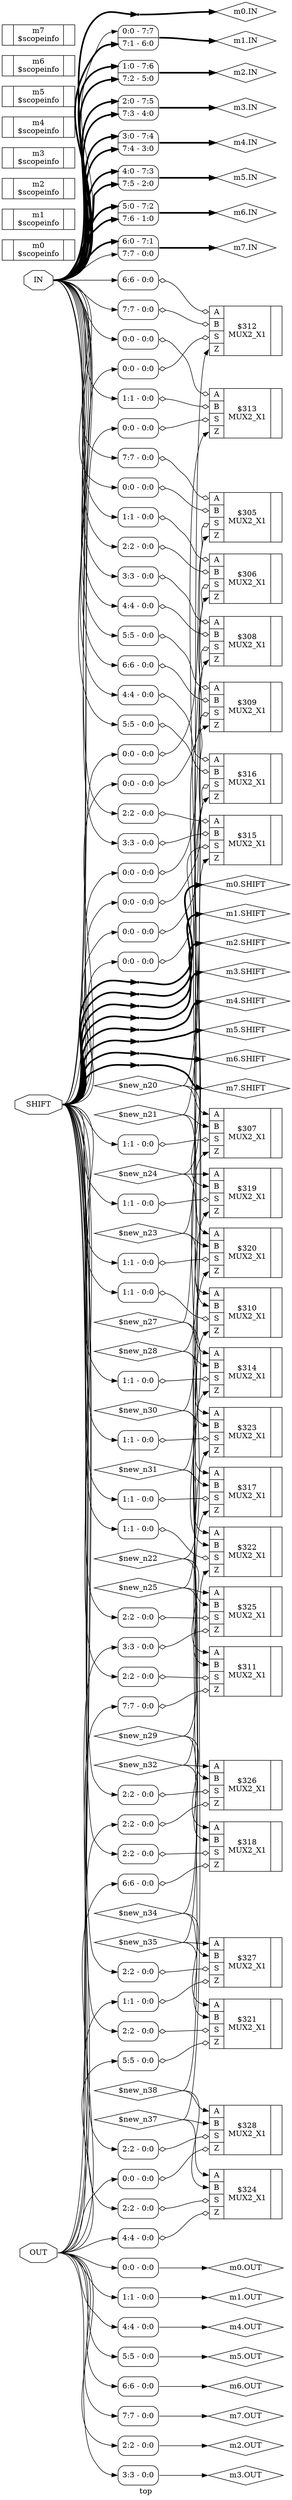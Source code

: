 digraph "top" {
label="top";
rankdir="LR";
remincross=true;
n17 [ shape=octagon, label="IN", color="black", fontcolor="black"];
n18 [ shape=octagon, label="OUT", color="black", fontcolor="black"];
n19 [ shape=octagon, label="SHIFT", color="black", fontcolor="black"];
n20 [ shape=diamond, label="m0.IN", color="black", fontcolor="black"];
n21 [ shape=diamond, label="m0.OUT", color="black", fontcolor="black"];
n22 [ shape=diamond, label="m0.SHIFT", color="black", fontcolor="black"];
n23 [ shape=diamond, label="m1.IN", color="black", fontcolor="black"];
n24 [ shape=diamond, label="m1.OUT", color="black", fontcolor="black"];
n25 [ shape=diamond, label="m1.SHIFT", color="black", fontcolor="black"];
n26 [ shape=diamond, label="m2.IN", color="black", fontcolor="black"];
n27 [ shape=diamond, label="m2.OUT", color="black", fontcolor="black"];
n28 [ shape=diamond, label="m2.SHIFT", color="black", fontcolor="black"];
n29 [ shape=diamond, label="m3.IN", color="black", fontcolor="black"];
n30 [ shape=diamond, label="m3.OUT", color="black", fontcolor="black"];
n31 [ shape=diamond, label="m3.SHIFT", color="black", fontcolor="black"];
n32 [ shape=diamond, label="m4.IN", color="black", fontcolor="black"];
n33 [ shape=diamond, label="m4.OUT", color="black", fontcolor="black"];
n34 [ shape=diamond, label="m4.SHIFT", color="black", fontcolor="black"];
n35 [ shape=diamond, label="m5.IN", color="black", fontcolor="black"];
n36 [ shape=diamond, label="m5.OUT", color="black", fontcolor="black"];
n37 [ shape=diamond, label="m5.SHIFT", color="black", fontcolor="black"];
n38 [ shape=diamond, label="m6.IN", color="black", fontcolor="black"];
n39 [ shape=diamond, label="m6.OUT", color="black", fontcolor="black"];
n40 [ shape=diamond, label="m6.SHIFT", color="black", fontcolor="black"];
n41 [ shape=diamond, label="m7.IN", color="black", fontcolor="black"];
n42 [ shape=diamond, label="m7.OUT", color="black", fontcolor="black"];
n43 [ shape=diamond, label="m7.SHIFT", color="black", fontcolor="black"];
c48 [ shape=record, label="{{<p44> A|<p45> B|<p46> S|<p47> Z}|$305\nMUX2_X1|{}}",  ];
x0 [ shape=record, style=rounded, label="<s0> 7:7 - 0:0 ", color="black", fontcolor="black" ];
x0:e -> c48:p44:w [arrowhead=odiamond, arrowtail=odiamond, dir=both, color="black", fontcolor="black", label=""];
x1 [ shape=record, style=rounded, label="<s0> 0:0 - 0:0 ", color="black", fontcolor="black" ];
x1:e -> c48:p45:w [arrowhead=odiamond, arrowtail=odiamond, dir=both, color="black", fontcolor="black", label=""];
x2 [ shape=record, style=rounded, label="<s0> 0:0 - 0:0 ", color="black", fontcolor="black" ];
x2:e -> c48:p46:w [arrowhead=odiamond, arrowtail=odiamond, dir=both, color="black", fontcolor="black", label=""];
c49 [ shape=record, label="{{<p44> A|<p45> B|<p46> S|<p47> Z}|$306\nMUX2_X1|{}}",  ];
x3 [ shape=record, style=rounded, label="<s0> 1:1 - 0:0 ", color="black", fontcolor="black" ];
x3:e -> c49:p44:w [arrowhead=odiamond, arrowtail=odiamond, dir=both, color="black", fontcolor="black", label=""];
x4 [ shape=record, style=rounded, label="<s0> 2:2 - 0:0 ", color="black", fontcolor="black" ];
x4:e -> c49:p45:w [arrowhead=odiamond, arrowtail=odiamond, dir=both, color="black", fontcolor="black", label=""];
x5 [ shape=record, style=rounded, label="<s0> 0:0 - 0:0 ", color="black", fontcolor="black" ];
x5:e -> c49:p46:w [arrowhead=odiamond, arrowtail=odiamond, dir=both, color="black", fontcolor="black", label=""];
c50 [ shape=record, label="{{<p44> A|<p45> B|<p46> S|<p47> Z}|$307\nMUX2_X1|{}}",  ];
x6 [ shape=record, style=rounded, label="<s0> 1:1 - 0:0 ", color="black", fontcolor="black" ];
x6:e -> c50:p46:w [arrowhead=odiamond, arrowtail=odiamond, dir=both, color="black", fontcolor="black", label=""];
c51 [ shape=record, label="{{<p44> A|<p45> B|<p46> S|<p47> Z}|$308\nMUX2_X1|{}}",  ];
x7 [ shape=record, style=rounded, label="<s0> 3:3 - 0:0 ", color="black", fontcolor="black" ];
x7:e -> c51:p44:w [arrowhead=odiamond, arrowtail=odiamond, dir=both, color="black", fontcolor="black", label=""];
x8 [ shape=record, style=rounded, label="<s0> 4:4 - 0:0 ", color="black", fontcolor="black" ];
x8:e -> c51:p45:w [arrowhead=odiamond, arrowtail=odiamond, dir=both, color="black", fontcolor="black", label=""];
x9 [ shape=record, style=rounded, label="<s0> 0:0 - 0:0 ", color="black", fontcolor="black" ];
x9:e -> c51:p46:w [arrowhead=odiamond, arrowtail=odiamond, dir=both, color="black", fontcolor="black", label=""];
c52 [ shape=record, label="{{<p44> A|<p45> B|<p46> S|<p47> Z}|$309\nMUX2_X1|{}}",  ];
x10 [ shape=record, style=rounded, label="<s0> 5:5 - 0:0 ", color="black", fontcolor="black" ];
x10:e -> c52:p44:w [arrowhead=odiamond, arrowtail=odiamond, dir=both, color="black", fontcolor="black", label=""];
x11 [ shape=record, style=rounded, label="<s0> 6:6 - 0:0 ", color="black", fontcolor="black" ];
x11:e -> c52:p45:w [arrowhead=odiamond, arrowtail=odiamond, dir=both, color="black", fontcolor="black", label=""];
x12 [ shape=record, style=rounded, label="<s0> 0:0 - 0:0 ", color="black", fontcolor="black" ];
x12:e -> c52:p46:w [arrowhead=odiamond, arrowtail=odiamond, dir=both, color="black", fontcolor="black", label=""];
c53 [ shape=record, label="{{<p44> A|<p45> B|<p46> S|<p47> Z}|$310\nMUX2_X1|{}}",  ];
x13 [ shape=record, style=rounded, label="<s0> 1:1 - 0:0 ", color="black", fontcolor="black" ];
x13:e -> c53:p46:w [arrowhead=odiamond, arrowtail=odiamond, dir=both, color="black", fontcolor="black", label=""];
c54 [ shape=record, label="{{<p44> A|<p45> B|<p46> S|<p47> Z}|$311\nMUX2_X1|{}}",  ];
x14 [ shape=record, style=rounded, label="<s0> 2:2 - 0:0 ", color="black", fontcolor="black" ];
x14:e -> c54:p46:w [arrowhead=odiamond, arrowtail=odiamond, dir=both, color="black", fontcolor="black", label=""];
x15 [ shape=record, style=rounded, label="<s0> 7:7 - 0:0 ", color="black", fontcolor="black" ];
x15:e -> c54:p47:w [arrowhead=odiamond, arrowtail=odiamond, dir=both, color="black", fontcolor="black", label=""];
c55 [ shape=record, label="{{<p44> A|<p45> B|<p46> S|<p47> Z}|$312\nMUX2_X1|{}}",  ];
x16 [ shape=record, style=rounded, label="<s0> 6:6 - 0:0 ", color="black", fontcolor="black" ];
x16:e -> c55:p44:w [arrowhead=odiamond, arrowtail=odiamond, dir=both, color="black", fontcolor="black", label=""];
x17 [ shape=record, style=rounded, label="<s0> 7:7 - 0:0 ", color="black", fontcolor="black" ];
x17:e -> c55:p45:w [arrowhead=odiamond, arrowtail=odiamond, dir=both, color="black", fontcolor="black", label=""];
x18 [ shape=record, style=rounded, label="<s0> 0:0 - 0:0 ", color="black", fontcolor="black" ];
x18:e -> c55:p46:w [arrowhead=odiamond, arrowtail=odiamond, dir=both, color="black", fontcolor="black", label=""];
c56 [ shape=record, label="{{<p44> A|<p45> B|<p46> S|<p47> Z}|$313\nMUX2_X1|{}}",  ];
x19 [ shape=record, style=rounded, label="<s0> 0:0 - 0:0 ", color="black", fontcolor="black" ];
x19:e -> c56:p44:w [arrowhead=odiamond, arrowtail=odiamond, dir=both, color="black", fontcolor="black", label=""];
x20 [ shape=record, style=rounded, label="<s0> 1:1 - 0:0 ", color="black", fontcolor="black" ];
x20:e -> c56:p45:w [arrowhead=odiamond, arrowtail=odiamond, dir=both, color="black", fontcolor="black", label=""];
x21 [ shape=record, style=rounded, label="<s0> 0:0 - 0:0 ", color="black", fontcolor="black" ];
x21:e -> c56:p46:w [arrowhead=odiamond, arrowtail=odiamond, dir=both, color="black", fontcolor="black", label=""];
c57 [ shape=record, label="{{<p44> A|<p45> B|<p46> S|<p47> Z}|$314\nMUX2_X1|{}}",  ];
x22 [ shape=record, style=rounded, label="<s0> 1:1 - 0:0 ", color="black", fontcolor="black" ];
x22:e -> c57:p46:w [arrowhead=odiamond, arrowtail=odiamond, dir=both, color="black", fontcolor="black", label=""];
c58 [ shape=record, label="{{<p44> A|<p45> B|<p46> S|<p47> Z}|$315\nMUX2_X1|{}}",  ];
x23 [ shape=record, style=rounded, label="<s0> 2:2 - 0:0 ", color="black", fontcolor="black" ];
x23:e -> c58:p44:w [arrowhead=odiamond, arrowtail=odiamond, dir=both, color="black", fontcolor="black", label=""];
x24 [ shape=record, style=rounded, label="<s0> 3:3 - 0:0 ", color="black", fontcolor="black" ];
x24:e -> c58:p45:w [arrowhead=odiamond, arrowtail=odiamond, dir=both, color="black", fontcolor="black", label=""];
x25 [ shape=record, style=rounded, label="<s0> 0:0 - 0:0 ", color="black", fontcolor="black" ];
x25:e -> c58:p46:w [arrowhead=odiamond, arrowtail=odiamond, dir=both, color="black", fontcolor="black", label=""];
c59 [ shape=record, label="{{<p44> A|<p45> B|<p46> S|<p47> Z}|$316\nMUX2_X1|{}}",  ];
x26 [ shape=record, style=rounded, label="<s0> 4:4 - 0:0 ", color="black", fontcolor="black" ];
x26:e -> c59:p44:w [arrowhead=odiamond, arrowtail=odiamond, dir=both, color="black", fontcolor="black", label=""];
x27 [ shape=record, style=rounded, label="<s0> 5:5 - 0:0 ", color="black", fontcolor="black" ];
x27:e -> c59:p45:w [arrowhead=odiamond, arrowtail=odiamond, dir=both, color="black", fontcolor="black", label=""];
x28 [ shape=record, style=rounded, label="<s0> 0:0 - 0:0 ", color="black", fontcolor="black" ];
x28:e -> c59:p46:w [arrowhead=odiamond, arrowtail=odiamond, dir=both, color="black", fontcolor="black", label=""];
c60 [ shape=record, label="{{<p44> A|<p45> B|<p46> S|<p47> Z}|$317\nMUX2_X1|{}}",  ];
x29 [ shape=record, style=rounded, label="<s0> 1:1 - 0:0 ", color="black", fontcolor="black" ];
x29:e -> c60:p46:w [arrowhead=odiamond, arrowtail=odiamond, dir=both, color="black", fontcolor="black", label=""];
c61 [ shape=record, label="{{<p44> A|<p45> B|<p46> S|<p47> Z}|$318\nMUX2_X1|{}}",  ];
x30 [ shape=record, style=rounded, label="<s0> 2:2 - 0:0 ", color="black", fontcolor="black" ];
x30:e -> c61:p46:w [arrowhead=odiamond, arrowtail=odiamond, dir=both, color="black", fontcolor="black", label=""];
x31 [ shape=record, style=rounded, label="<s0> 6:6 - 0:0 ", color="black", fontcolor="black" ];
x31:e -> c61:p47:w [arrowhead=odiamond, arrowtail=odiamond, dir=both, color="black", fontcolor="black", label=""];
c62 [ shape=record, label="{{<p44> A|<p45> B|<p46> S|<p47> Z}|$319\nMUX2_X1|{}}",  ];
x32 [ shape=record, style=rounded, label="<s0> 1:1 - 0:0 ", color="black", fontcolor="black" ];
x32:e -> c62:p46:w [arrowhead=odiamond, arrowtail=odiamond, dir=both, color="black", fontcolor="black", label=""];
c63 [ shape=record, label="{{<p44> A|<p45> B|<p46> S|<p47> Z}|$320\nMUX2_X1|{}}",  ];
x33 [ shape=record, style=rounded, label="<s0> 1:1 - 0:0 ", color="black", fontcolor="black" ];
x33:e -> c63:p46:w [arrowhead=odiamond, arrowtail=odiamond, dir=both, color="black", fontcolor="black", label=""];
c64 [ shape=record, label="{{<p44> A|<p45> B|<p46> S|<p47> Z}|$321\nMUX2_X1|{}}",  ];
x34 [ shape=record, style=rounded, label="<s0> 2:2 - 0:0 ", color="black", fontcolor="black" ];
x34:e -> c64:p46:w [arrowhead=odiamond, arrowtail=odiamond, dir=both, color="black", fontcolor="black", label=""];
x35 [ shape=record, style=rounded, label="<s0> 5:5 - 0:0 ", color="black", fontcolor="black" ];
x35:e -> c64:p47:w [arrowhead=odiamond, arrowtail=odiamond, dir=both, color="black", fontcolor="black", label=""];
c65 [ shape=record, label="{{<p44> A|<p45> B|<p46> S|<p47> Z}|$322\nMUX2_X1|{}}",  ];
x36 [ shape=record, style=rounded, label="<s0> 1:1 - 0:0 ", color="black", fontcolor="black" ];
x36:e -> c65:p46:w [arrowhead=odiamond, arrowtail=odiamond, dir=both, color="black", fontcolor="black", label=""];
c66 [ shape=record, label="{{<p44> A|<p45> B|<p46> S|<p47> Z}|$323\nMUX2_X1|{}}",  ];
x37 [ shape=record, style=rounded, label="<s0> 1:1 - 0:0 ", color="black", fontcolor="black" ];
x37:e -> c66:p46:w [arrowhead=odiamond, arrowtail=odiamond, dir=both, color="black", fontcolor="black", label=""];
c67 [ shape=record, label="{{<p44> A|<p45> B|<p46> S|<p47> Z}|$324\nMUX2_X1|{}}",  ];
x38 [ shape=record, style=rounded, label="<s0> 2:2 - 0:0 ", color="black", fontcolor="black" ];
x38:e -> c67:p46:w [arrowhead=odiamond, arrowtail=odiamond, dir=both, color="black", fontcolor="black", label=""];
x39 [ shape=record, style=rounded, label="<s0> 4:4 - 0:0 ", color="black", fontcolor="black" ];
x39:e -> c67:p47:w [arrowhead=odiamond, arrowtail=odiamond, dir=both, color="black", fontcolor="black", label=""];
c68 [ shape=record, label="{{<p44> A|<p45> B|<p46> S|<p47> Z}|$325\nMUX2_X1|{}}",  ];
x40 [ shape=record, style=rounded, label="<s0> 2:2 - 0:0 ", color="black", fontcolor="black" ];
x40:e -> c68:p46:w [arrowhead=odiamond, arrowtail=odiamond, dir=both, color="black", fontcolor="black", label=""];
x41 [ shape=record, style=rounded, label="<s0> 3:3 - 0:0 ", color="black", fontcolor="black" ];
x41:e -> c68:p47:w [arrowhead=odiamond, arrowtail=odiamond, dir=both, color="black", fontcolor="black", label=""];
c69 [ shape=record, label="{{<p44> A|<p45> B|<p46> S|<p47> Z}|$326\nMUX2_X1|{}}",  ];
x42 [ shape=record, style=rounded, label="<s0> 2:2 - 0:0 ", color="black", fontcolor="black" ];
x42:e -> c69:p46:w [arrowhead=odiamond, arrowtail=odiamond, dir=both, color="black", fontcolor="black", label=""];
x43 [ shape=record, style=rounded, label="<s0> 2:2 - 0:0 ", color="black", fontcolor="black" ];
x43:e -> c69:p47:w [arrowhead=odiamond, arrowtail=odiamond, dir=both, color="black", fontcolor="black", label=""];
c70 [ shape=record, label="{{<p44> A|<p45> B|<p46> S|<p47> Z}|$327\nMUX2_X1|{}}",  ];
x44 [ shape=record, style=rounded, label="<s0> 2:2 - 0:0 ", color="black", fontcolor="black" ];
x44:e -> c70:p46:w [arrowhead=odiamond, arrowtail=odiamond, dir=both, color="black", fontcolor="black", label=""];
x45 [ shape=record, style=rounded, label="<s0> 1:1 - 0:0 ", color="black", fontcolor="black" ];
x45:e -> c70:p47:w [arrowhead=odiamond, arrowtail=odiamond, dir=both, color="black", fontcolor="black", label=""];
c71 [ shape=record, label="{{<p44> A|<p45> B|<p46> S|<p47> Z}|$328\nMUX2_X1|{}}",  ];
x46 [ shape=record, style=rounded, label="<s0> 2:2 - 0:0 ", color="black", fontcolor="black" ];
x46:e -> c71:p46:w [arrowhead=odiamond, arrowtail=odiamond, dir=both, color="black", fontcolor="black", label=""];
x47 [ shape=record, style=rounded, label="<s0> 0:0 - 0:0 ", color="black", fontcolor="black" ];
x47:e -> c71:p47:w [arrowhead=odiamond, arrowtail=odiamond, dir=both, color="black", fontcolor="black", label=""];
c72 [ shape=record, label="{{}|m0\n$scopeinfo|{}}",  ];
c73 [ shape=record, label="{{}|m1\n$scopeinfo|{}}",  ];
c74 [ shape=record, label="{{}|m2\n$scopeinfo|{}}",  ];
c75 [ shape=record, label="{{}|m3\n$scopeinfo|{}}",  ];
c76 [ shape=record, label="{{}|m4\n$scopeinfo|{}}",  ];
c77 [ shape=record, label="{{}|m5\n$scopeinfo|{}}",  ];
c78 [ shape=record, label="{{}|m6\n$scopeinfo|{}}",  ];
c79 [ shape=record, label="{{}|m7\n$scopeinfo|{}}",  ];
x48 [shape=point, ];
x49 [ shape=record, style=rounded, label="<s0> 0:0 - 0:0 ", color="black", fontcolor="black" ];
x50 [shape=point, ];
x51 [ shape=record, style=rounded, label="<s1> 0:0 - 7:7 |<s0> 7:1 - 6:0 ", color="black", fontcolor="black" ];
x52 [ shape=record, style=rounded, label="<s0> 1:1 - 0:0 ", color="black", fontcolor="black" ];
x53 [shape=point, ];
x54 [ shape=record, style=rounded, label="<s1> 1:0 - 7:6 |<s0> 7:2 - 5:0 ", color="black", fontcolor="black" ];
x55 [ shape=record, style=rounded, label="<s0> 2:2 - 0:0 ", color="black", fontcolor="black" ];
x56 [shape=point, ];
x57 [ shape=record, style=rounded, label="<s1> 2:0 - 7:5 |<s0> 7:3 - 4:0 ", color="black", fontcolor="black" ];
x58 [ shape=record, style=rounded, label="<s0> 3:3 - 0:0 ", color="black", fontcolor="black" ];
x59 [shape=point, ];
x60 [ shape=record, style=rounded, label="<s1> 3:0 - 7:4 |<s0> 7:4 - 3:0 ", color="black", fontcolor="black" ];
x61 [ shape=record, style=rounded, label="<s0> 4:4 - 0:0 ", color="black", fontcolor="black" ];
x62 [shape=point, ];
x63 [ shape=record, style=rounded, label="<s1> 4:0 - 7:3 |<s0> 7:5 - 2:0 ", color="black", fontcolor="black" ];
x64 [ shape=record, style=rounded, label="<s0> 5:5 - 0:0 ", color="black", fontcolor="black" ];
x65 [shape=point, ];
x66 [ shape=record, style=rounded, label="<s1> 5:0 - 7:2 |<s0> 7:6 - 1:0 ", color="black", fontcolor="black" ];
x67 [ shape=record, style=rounded, label="<s0> 6:6 - 0:0 ", color="black", fontcolor="black" ];
x68 [shape=point, ];
x69 [ shape=record, style=rounded, label="<s1> 6:0 - 7:1 |<s0> 7:7 - 0:0 ", color="black", fontcolor="black" ];
x70 [ shape=record, style=rounded, label="<s0> 7:7 - 0:0 ", color="black", fontcolor="black" ];
x71 [shape=point, ];
n1 [ shape=diamond, label="$new_n20" ];
n1:e -> c48:p47:w [color="black", fontcolor="black", label=""];
n1:e -> c50:p44:w [color="black", fontcolor="black", label=""];
n1:e -> c62:p45:w [color="black", fontcolor="black", label=""];
n10 [ shape=diamond, label="$new_n30" ];
n10:e -> c58:p47:w [color="black", fontcolor="black", label=""];
n10:e -> c60:p44:w [color="black", fontcolor="black", label=""];
n10:e -> c66:p45:w [color="black", fontcolor="black", label=""];
n11 [ shape=diamond, label="$new_n31" ];
n11:e -> c59:p47:w [color="black", fontcolor="black", label=""];
n11:e -> c60:p45:w [color="black", fontcolor="black", label=""];
n11:e -> c65:p44:w [color="black", fontcolor="black", label=""];
n12 [ shape=diamond, label="$new_n32" ];
n12:e -> c60:p47:w [color="black", fontcolor="black", label=""];
n12:e -> c61:p45:w [color="black", fontcolor="black", label=""];
n12:e -> c69:p44:w [color="black", fontcolor="black", label=""];
n13 [ shape=diamond, label="$new_n34" ];
n13:e -> c62:p47:w [color="black", fontcolor="black", label=""];
n13:e -> c64:p44:w [color="black", fontcolor="black", label=""];
n13:e -> c70:p45:w [color="black", fontcolor="black", label=""];
n14 [ shape=diamond, label="$new_n35" ];
n14:e -> c63:p47:w [color="black", fontcolor="black", label=""];
n14:e -> c64:p45:w [color="black", fontcolor="black", label=""];
n14:e -> c70:p44:w [color="black", fontcolor="black", label=""];
n15 [ shape=diamond, label="$new_n37" ];
n15:e -> c65:p47:w [color="black", fontcolor="black", label=""];
n15:e -> c67:p44:w [color="black", fontcolor="black", label=""];
n15:e -> c71:p45:w [color="black", fontcolor="black", label=""];
n16 [ shape=diamond, label="$new_n38" ];
n16:e -> c66:p47:w [color="black", fontcolor="black", label=""];
n16:e -> c67:p45:w [color="black", fontcolor="black", label=""];
n16:e -> c71:p44:w [color="black", fontcolor="black", label=""];
n17:e -> x0:s0:w [color="black", fontcolor="black", label=""];
n17:e -> x10:s0:w [color="black", fontcolor="black", label=""];
n17:e -> x11:s0:w [color="black", fontcolor="black", label=""];
n17:e -> x16:s0:w [color="black", fontcolor="black", label=""];
n17:e -> x17:s0:w [color="black", fontcolor="black", label=""];
n17:e -> x19:s0:w [color="black", fontcolor="black", label=""];
n17:e -> x1:s0:w [color="black", fontcolor="black", label=""];
n17:e -> x20:s0:w [color="black", fontcolor="black", label=""];
n17:e -> x23:s0:w [color="black", fontcolor="black", label=""];
n17:e -> x24:s0:w [color="black", fontcolor="black", label=""];
n17:e -> x26:s0:w [color="black", fontcolor="black", label=""];
n17:e -> x27:s0:w [color="black", fontcolor="black", label=""];
n17:e -> x3:s0:w [color="black", fontcolor="black", label=""];
n17:e -> x48:w [color="black", fontcolor="black", style="setlinewidth(3)", label=""];
n17:e -> x4:s0:w [color="black", fontcolor="black", label=""];
n17:e -> x51:s0:w [color="black", fontcolor="black", style="setlinewidth(3)", label=""];
n17:e -> x51:s1:w [color="black", fontcolor="black", label=""];
n17:e -> x54:s0:w [color="black", fontcolor="black", style="setlinewidth(3)", label=""];
n17:e -> x54:s1:w [color="black", fontcolor="black", style="setlinewidth(3)", label=""];
n17:e -> x57:s0:w [color="black", fontcolor="black", style="setlinewidth(3)", label=""];
n17:e -> x57:s1:w [color="black", fontcolor="black", style="setlinewidth(3)", label=""];
n17:e -> x60:s0:w [color="black", fontcolor="black", style="setlinewidth(3)", label=""];
n17:e -> x60:s1:w [color="black", fontcolor="black", style="setlinewidth(3)", label=""];
n17:e -> x63:s0:w [color="black", fontcolor="black", style="setlinewidth(3)", label=""];
n17:e -> x63:s1:w [color="black", fontcolor="black", style="setlinewidth(3)", label=""];
n17:e -> x66:s0:w [color="black", fontcolor="black", style="setlinewidth(3)", label=""];
n17:e -> x66:s1:w [color="black", fontcolor="black", style="setlinewidth(3)", label=""];
n17:e -> x69:s0:w [color="black", fontcolor="black", label=""];
n17:e -> x69:s1:w [color="black", fontcolor="black", style="setlinewidth(3)", label=""];
n17:e -> x7:s0:w [color="black", fontcolor="black", label=""];
n17:e -> x8:s0:w [color="black", fontcolor="black", label=""];
n18:e -> x15:s0:w [color="black", fontcolor="black", label=""];
n18:e -> x31:s0:w [color="black", fontcolor="black", label=""];
n18:e -> x35:s0:w [color="black", fontcolor="black", label=""];
n18:e -> x39:s0:w [color="black", fontcolor="black", label=""];
n18:e -> x41:s0:w [color="black", fontcolor="black", label=""];
n18:e -> x43:s0:w [color="black", fontcolor="black", label=""];
n18:e -> x45:s0:w [color="black", fontcolor="black", label=""];
n18:e -> x47:s0:w [color="black", fontcolor="black", label=""];
n18:e -> x49:s0:w [color="black", fontcolor="black", label=""];
n18:e -> x52:s0:w [color="black", fontcolor="black", label=""];
n18:e -> x55:s0:w [color="black", fontcolor="black", label=""];
n18:e -> x58:s0:w [color="black", fontcolor="black", label=""];
n18:e -> x61:s0:w [color="black", fontcolor="black", label=""];
n18:e -> x64:s0:w [color="black", fontcolor="black", label=""];
n18:e -> x67:s0:w [color="black", fontcolor="black", label=""];
n18:e -> x70:s0:w [color="black", fontcolor="black", label=""];
n19:e -> x12:s0:w [color="black", fontcolor="black", label=""];
n19:e -> x13:s0:w [color="black", fontcolor="black", label=""];
n19:e -> x14:s0:w [color="black", fontcolor="black", label=""];
n19:e -> x18:s0:w [color="black", fontcolor="black", label=""];
n19:e -> x21:s0:w [color="black", fontcolor="black", label=""];
n19:e -> x22:s0:w [color="black", fontcolor="black", label=""];
n19:e -> x25:s0:w [color="black", fontcolor="black", label=""];
n19:e -> x28:s0:w [color="black", fontcolor="black", label=""];
n19:e -> x29:s0:w [color="black", fontcolor="black", label=""];
n19:e -> x2:s0:w [color="black", fontcolor="black", label=""];
n19:e -> x30:s0:w [color="black", fontcolor="black", label=""];
n19:e -> x32:s0:w [color="black", fontcolor="black", label=""];
n19:e -> x33:s0:w [color="black", fontcolor="black", label=""];
n19:e -> x34:s0:w [color="black", fontcolor="black", label=""];
n19:e -> x36:s0:w [color="black", fontcolor="black", label=""];
n19:e -> x37:s0:w [color="black", fontcolor="black", label=""];
n19:e -> x38:s0:w [color="black", fontcolor="black", label=""];
n19:e -> x40:s0:w [color="black", fontcolor="black", label=""];
n19:e -> x42:s0:w [color="black", fontcolor="black", label=""];
n19:e -> x44:s0:w [color="black", fontcolor="black", label=""];
n19:e -> x46:s0:w [color="black", fontcolor="black", label=""];
n19:e -> x50:w [color="black", fontcolor="black", style="setlinewidth(3)", label=""];
n19:e -> x53:w [color="black", fontcolor="black", style="setlinewidth(3)", label=""];
n19:e -> x56:w [color="black", fontcolor="black", style="setlinewidth(3)", label=""];
n19:e -> x59:w [color="black", fontcolor="black", style="setlinewidth(3)", label=""];
n19:e -> x5:s0:w [color="black", fontcolor="black", label=""];
n19:e -> x62:w [color="black", fontcolor="black", style="setlinewidth(3)", label=""];
n19:e -> x65:w [color="black", fontcolor="black", style="setlinewidth(3)", label=""];
n19:e -> x68:w [color="black", fontcolor="black", style="setlinewidth(3)", label=""];
n19:e -> x6:s0:w [color="black", fontcolor="black", label=""];
n19:e -> x71:w [color="black", fontcolor="black", style="setlinewidth(3)", label=""];
n19:e -> x9:s0:w [color="black", fontcolor="black", label=""];
n2 [ shape=diamond, label="$new_n21" ];
n2:e -> c49:p47:w [color="black", fontcolor="black", label=""];
n2:e -> c50:p45:w [color="black", fontcolor="black", label=""];
n2:e -> c63:p44:w [color="black", fontcolor="black", label=""];
x48:e -> n20:w [color="black", fontcolor="black", style="setlinewidth(3)", label=""];
x49:e -> n21:w [color="black", fontcolor="black", label=""];
x50:e -> n22:w [color="black", fontcolor="black", style="setlinewidth(3)", label=""];
x51:e -> n23:w [color="black", fontcolor="black", style="setlinewidth(3)", label=""];
x52:e -> n24:w [color="black", fontcolor="black", label=""];
x53:e -> n25:w [color="black", fontcolor="black", style="setlinewidth(3)", label=""];
x54:e -> n26:w [color="black", fontcolor="black", style="setlinewidth(3)", label=""];
x55:e -> n27:w [color="black", fontcolor="black", label=""];
x56:e -> n28:w [color="black", fontcolor="black", style="setlinewidth(3)", label=""];
x57:e -> n29:w [color="black", fontcolor="black", style="setlinewidth(3)", label=""];
n3 [ shape=diamond, label="$new_n22" ];
n3:e -> c50:p47:w [color="black", fontcolor="black", label=""];
n3:e -> c54:p44:w [color="black", fontcolor="black", label=""];
n3:e -> c68:p45:w [color="black", fontcolor="black", label=""];
x58:e -> n30:w [color="black", fontcolor="black", label=""];
x59:e -> n31:w [color="black", fontcolor="black", style="setlinewidth(3)", label=""];
x60:e -> n32:w [color="black", fontcolor="black", style="setlinewidth(3)", label=""];
x61:e -> n33:w [color="black", fontcolor="black", label=""];
x62:e -> n34:w [color="black", fontcolor="black", style="setlinewidth(3)", label=""];
x63:e -> n35:w [color="black", fontcolor="black", style="setlinewidth(3)", label=""];
x64:e -> n36:w [color="black", fontcolor="black", label=""];
x65:e -> n37:w [color="black", fontcolor="black", style="setlinewidth(3)", label=""];
x66:e -> n38:w [color="black", fontcolor="black", style="setlinewidth(3)", label=""];
x67:e -> n39:w [color="black", fontcolor="black", label=""];
n4 [ shape=diamond, label="$new_n23" ];
n4:e -> c51:p47:w [color="black", fontcolor="black", label=""];
n4:e -> c53:p44:w [color="black", fontcolor="black", label=""];
n4:e -> c63:p45:w [color="black", fontcolor="black", label=""];
x68:e -> n40:w [color="black", fontcolor="black", style="setlinewidth(3)", label=""];
x69:e -> n41:w [color="black", fontcolor="black", style="setlinewidth(3)", label=""];
x70:e -> n42:w [color="black", fontcolor="black", label=""];
x71:e -> n43:w [color="black", fontcolor="black", style="setlinewidth(3)", label=""];
n5 [ shape=diamond, label="$new_n24" ];
n5:e -> c52:p47:w [color="black", fontcolor="black", label=""];
n5:e -> c53:p45:w [color="black", fontcolor="black", label=""];
n5:e -> c62:p44:w [color="black", fontcolor="black", label=""];
n6 [ shape=diamond, label="$new_n25" ];
n6:e -> c53:p47:w [color="black", fontcolor="black", label=""];
n6:e -> c54:p45:w [color="black", fontcolor="black", label=""];
n6:e -> c68:p44:w [color="black", fontcolor="black", label=""];
n7 [ shape=diamond, label="$new_n27" ];
n7:e -> c55:p47:w [color="black", fontcolor="black", label=""];
n7:e -> c57:p44:w [color="black", fontcolor="black", label=""];
n7:e -> c65:p45:w [color="black", fontcolor="black", label=""];
n8 [ shape=diamond, label="$new_n28" ];
n8:e -> c56:p47:w [color="black", fontcolor="black", label=""];
n8:e -> c57:p45:w [color="black", fontcolor="black", label=""];
n8:e -> c66:p44:w [color="black", fontcolor="black", label=""];
n9 [ shape=diamond, label="$new_n29" ];
n9:e -> c57:p47:w [color="black", fontcolor="black", label=""];
n9:e -> c61:p44:w [color="black", fontcolor="black", label=""];
n9:e -> c69:p45:w [color="black", fontcolor="black", label=""];
}
